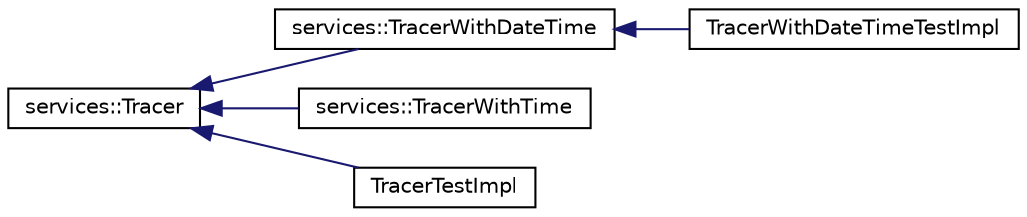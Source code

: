 digraph "Graphical Class Hierarchy"
{
 // INTERACTIVE_SVG=YES
  edge [fontname="Helvetica",fontsize="10",labelfontname="Helvetica",labelfontsize="10"];
  node [fontname="Helvetica",fontsize="10",shape=record];
  rankdir="LR";
  Node0 [label="services::Tracer",height=0.2,width=0.4,color="black", fillcolor="white", style="filled",URL="$dc/d42/classservices_1_1_tracer.html"];
  Node0 -> Node1 [dir="back",color="midnightblue",fontsize="10",style="solid",fontname="Helvetica"];
  Node1 [label="services::TracerWithDateTime",height=0.2,width=0.4,color="black", fillcolor="white", style="filled",URL="$df/dd7/classservices_1_1_tracer_with_date_time.html"];
  Node1 -> Node2 [dir="back",color="midnightblue",fontsize="10",style="solid",fontname="Helvetica"];
  Node2 [label="TracerWithDateTimeTestImpl",height=0.2,width=0.4,color="black", fillcolor="white", style="filled",URL="$d5/dfe/class_tracer_with_date_time_test_impl.html"];
  Node0 -> Node3 [dir="back",color="midnightblue",fontsize="10",style="solid",fontname="Helvetica"];
  Node3 [label="services::TracerWithTime",height=0.2,width=0.4,color="black", fillcolor="white", style="filled",URL="$db/d11/classservices_1_1_tracer_with_time.html"];
  Node0 -> Node4 [dir="back",color="midnightblue",fontsize="10",style="solid",fontname="Helvetica"];
  Node4 [label="TracerTestImpl",height=0.2,width=0.4,color="black", fillcolor="white", style="filled",URL="$d6/de2/class_tracer_test_impl.html"];
}
